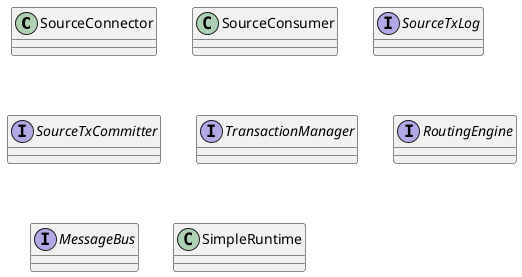 @startuml
'https://plantuml.com/class-diagram

class SourceConnector {

}

class SourceConsumer {

}

interface SourceTxLog {

}

interface SourceTxCommitter {

}

interface TransactionManager {

}

interface RoutingEngine {

}

interface MessageBus {

}

class SimpleRuntime {

}
@enduml































